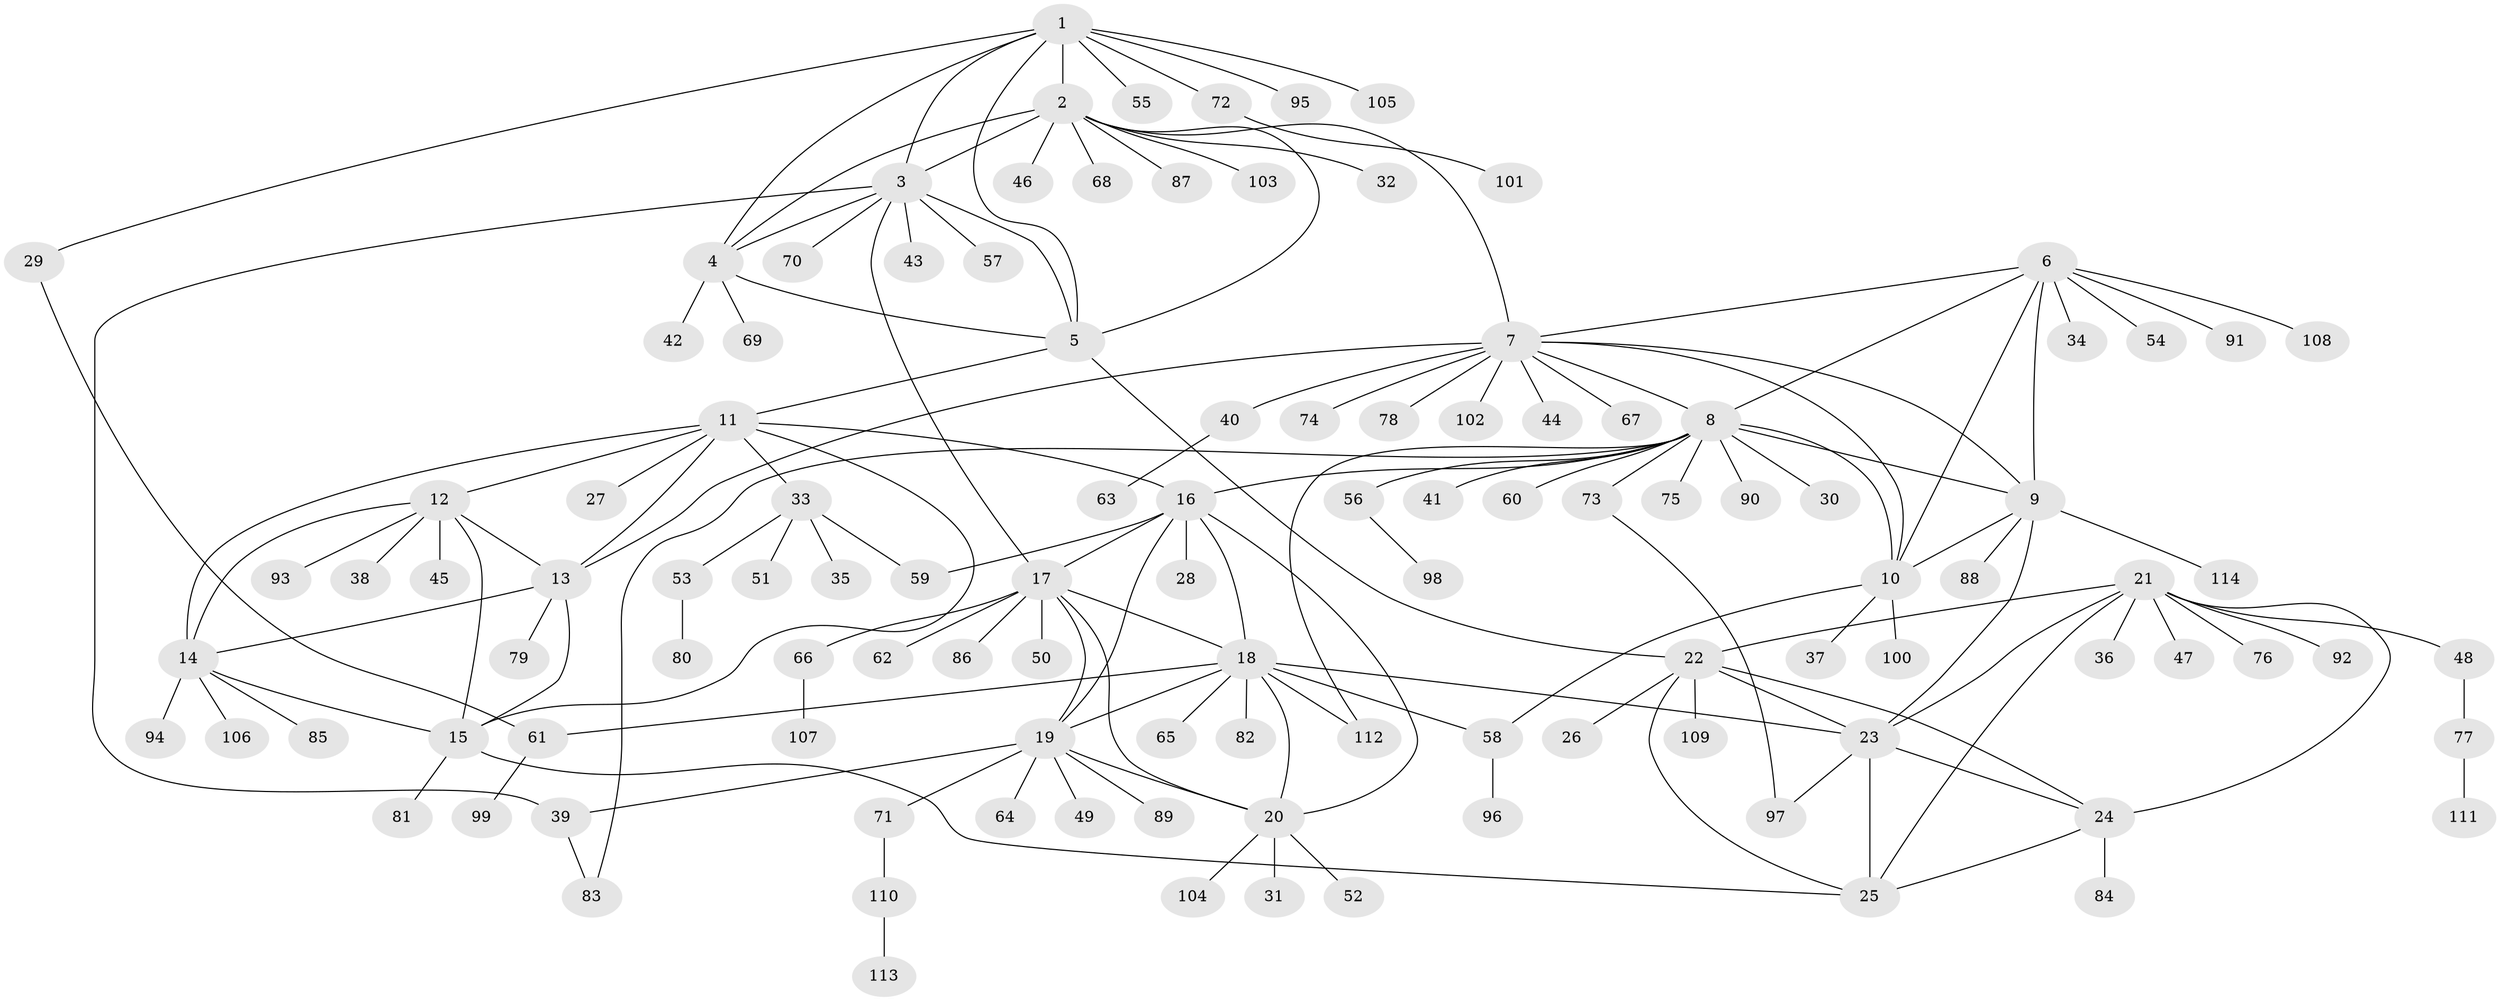 // Generated by graph-tools (version 1.1) at 2025/50/03/09/25 03:50:28]
// undirected, 114 vertices, 156 edges
graph export_dot {
graph [start="1"]
  node [color=gray90,style=filled];
  1;
  2;
  3;
  4;
  5;
  6;
  7;
  8;
  9;
  10;
  11;
  12;
  13;
  14;
  15;
  16;
  17;
  18;
  19;
  20;
  21;
  22;
  23;
  24;
  25;
  26;
  27;
  28;
  29;
  30;
  31;
  32;
  33;
  34;
  35;
  36;
  37;
  38;
  39;
  40;
  41;
  42;
  43;
  44;
  45;
  46;
  47;
  48;
  49;
  50;
  51;
  52;
  53;
  54;
  55;
  56;
  57;
  58;
  59;
  60;
  61;
  62;
  63;
  64;
  65;
  66;
  67;
  68;
  69;
  70;
  71;
  72;
  73;
  74;
  75;
  76;
  77;
  78;
  79;
  80;
  81;
  82;
  83;
  84;
  85;
  86;
  87;
  88;
  89;
  90;
  91;
  92;
  93;
  94;
  95;
  96;
  97;
  98;
  99;
  100;
  101;
  102;
  103;
  104;
  105;
  106;
  107;
  108;
  109;
  110;
  111;
  112;
  113;
  114;
  1 -- 2;
  1 -- 3;
  1 -- 4;
  1 -- 5;
  1 -- 29;
  1 -- 55;
  1 -- 72;
  1 -- 95;
  1 -- 105;
  2 -- 3;
  2 -- 4;
  2 -- 5;
  2 -- 7;
  2 -- 32;
  2 -- 46;
  2 -- 68;
  2 -- 87;
  2 -- 103;
  3 -- 4;
  3 -- 5;
  3 -- 17;
  3 -- 39;
  3 -- 43;
  3 -- 57;
  3 -- 70;
  4 -- 5;
  4 -- 42;
  4 -- 69;
  5 -- 11;
  5 -- 22;
  6 -- 7;
  6 -- 8;
  6 -- 9;
  6 -- 10;
  6 -- 34;
  6 -- 54;
  6 -- 91;
  6 -- 108;
  7 -- 8;
  7 -- 9;
  7 -- 10;
  7 -- 13;
  7 -- 40;
  7 -- 44;
  7 -- 67;
  7 -- 74;
  7 -- 78;
  7 -- 102;
  8 -- 9;
  8 -- 10;
  8 -- 16;
  8 -- 30;
  8 -- 41;
  8 -- 56;
  8 -- 60;
  8 -- 73;
  8 -- 75;
  8 -- 83;
  8 -- 90;
  8 -- 112;
  9 -- 10;
  9 -- 23;
  9 -- 88;
  9 -- 114;
  10 -- 37;
  10 -- 58;
  10 -- 100;
  11 -- 12;
  11 -- 13;
  11 -- 14;
  11 -- 15;
  11 -- 16;
  11 -- 27;
  11 -- 33;
  12 -- 13;
  12 -- 14;
  12 -- 15;
  12 -- 38;
  12 -- 45;
  12 -- 93;
  13 -- 14;
  13 -- 15;
  13 -- 79;
  14 -- 15;
  14 -- 85;
  14 -- 94;
  14 -- 106;
  15 -- 25;
  15 -- 81;
  16 -- 17;
  16 -- 18;
  16 -- 19;
  16 -- 20;
  16 -- 28;
  16 -- 59;
  17 -- 18;
  17 -- 19;
  17 -- 20;
  17 -- 50;
  17 -- 62;
  17 -- 66;
  17 -- 86;
  18 -- 19;
  18 -- 20;
  18 -- 23;
  18 -- 58;
  18 -- 61;
  18 -- 65;
  18 -- 82;
  18 -- 112;
  19 -- 20;
  19 -- 39;
  19 -- 49;
  19 -- 64;
  19 -- 71;
  19 -- 89;
  20 -- 31;
  20 -- 52;
  20 -- 104;
  21 -- 22;
  21 -- 23;
  21 -- 24;
  21 -- 25;
  21 -- 36;
  21 -- 47;
  21 -- 48;
  21 -- 76;
  21 -- 92;
  22 -- 23;
  22 -- 24;
  22 -- 25;
  22 -- 26;
  22 -- 109;
  23 -- 24;
  23 -- 25;
  23 -- 97;
  24 -- 25;
  24 -- 84;
  29 -- 61;
  33 -- 35;
  33 -- 51;
  33 -- 53;
  33 -- 59;
  39 -- 83;
  40 -- 63;
  48 -- 77;
  53 -- 80;
  56 -- 98;
  58 -- 96;
  61 -- 99;
  66 -- 107;
  71 -- 110;
  72 -- 101;
  73 -- 97;
  77 -- 111;
  110 -- 113;
}
